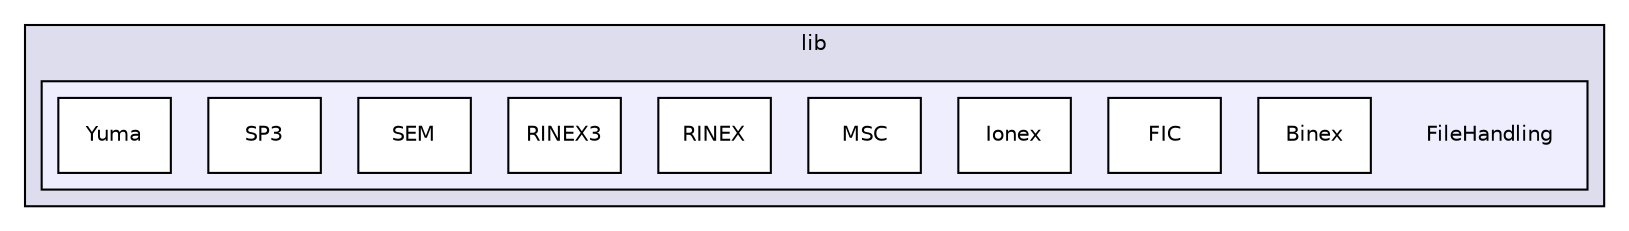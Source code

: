 digraph "FileHandling" {
  compound=true
  node [ fontsize="10", fontname="Helvetica"];
  edge [ labelfontsize="10", labelfontname="Helvetica"];
  subgraph clusterdir_9f13e7e48b1dae88d68f6e470b94897e {
    graph [ bgcolor="#ddddee", pencolor="black", label="lib" fontname="Helvetica", fontsize="10", URL="dir_9f13e7e48b1dae88d68f6e470b94897e.html"]
  subgraph clusterdir_2409f140ca6b329e1a129f8097428273 {
    graph [ bgcolor="#eeeeff", pencolor="black", label="" URL="dir_2409f140ca6b329e1a129f8097428273.html"];
    dir_2409f140ca6b329e1a129f8097428273 [shape=plaintext label="FileHandling"];
    dir_6f61044727ad89f16e9ecdeb79d27c79 [shape=box label="Binex" color="black" fillcolor="white" style="filled" URL="dir_6f61044727ad89f16e9ecdeb79d27c79.html"];
    dir_e37e6aa5b12b438722f181a81232fe30 [shape=box label="FIC" color="black" fillcolor="white" style="filled" URL="dir_e37e6aa5b12b438722f181a81232fe30.html"];
    dir_17579728be6fb539355c1a78f3ce2e16 [shape=box label="Ionex" color="black" fillcolor="white" style="filled" URL="dir_17579728be6fb539355c1a78f3ce2e16.html"];
    dir_b71164f2daf32c8606006e1646a93e62 [shape=box label="MSC" color="black" fillcolor="white" style="filled" URL="dir_b71164f2daf32c8606006e1646a93e62.html"];
    dir_6c0400e9226e7bdd3fd52406f6d4c35e [shape=box label="RINEX" color="black" fillcolor="white" style="filled" URL="dir_6c0400e9226e7bdd3fd52406f6d4c35e.html"];
    dir_723449aaccbd7940caa3e4d0b59902b5 [shape=box label="RINEX3" color="black" fillcolor="white" style="filled" URL="dir_723449aaccbd7940caa3e4d0b59902b5.html"];
    dir_0ab1d96c55c5a43ea9abb9ad21cfd51d [shape=box label="SEM" color="black" fillcolor="white" style="filled" URL="dir_0ab1d96c55c5a43ea9abb9ad21cfd51d.html"];
    dir_09ebd9c38acfd288c7b679ee4720af9b [shape=box label="SP3" color="black" fillcolor="white" style="filled" URL="dir_09ebd9c38acfd288c7b679ee4720af9b.html"];
    dir_7aaff85ae1f4931d9ccc4d3149f9b585 [shape=box label="Yuma" color="black" fillcolor="white" style="filled" URL="dir_7aaff85ae1f4931d9ccc4d3149f9b585.html"];
  }
  }
}
